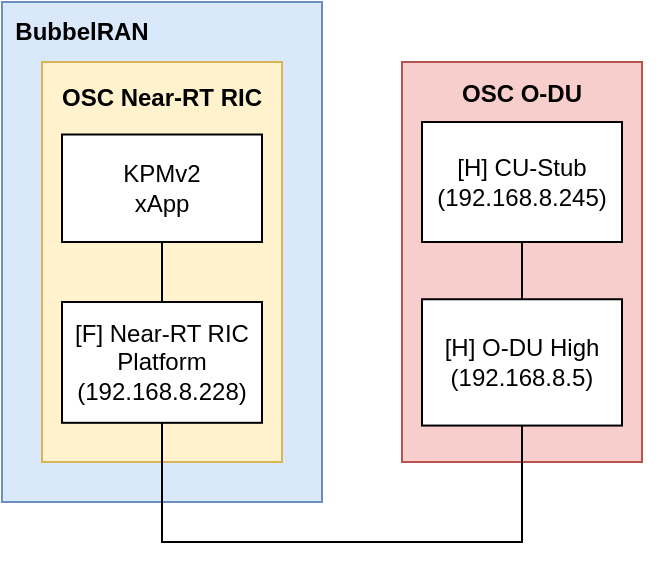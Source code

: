 <mxfile version="21.8.2" type="github">
  <diagram name="System Architecture" id="NCu1bO3Fi99Qid76WdAc">
    <mxGraphModel dx="763" dy="405" grid="1" gridSize="10" guides="1" tooltips="1" connect="1" arrows="1" fold="1" page="1" pageScale="1" pageWidth="850" pageHeight="1100" math="0" shadow="0">
      <root>
        <mxCell id="0" />
        <mxCell id="1" parent="0" />
        <mxCell id="u8hDwnUdwRQBdXQ4vG1z-8" value="" style="group;fontStyle=1" vertex="1" connectable="0" parent="1">
          <mxGeometry x="40" y="50" width="160" height="290" as="geometry" />
        </mxCell>
        <mxCell id="u8hDwnUdwRQBdXQ4vG1z-1" value="" style="rounded=0;whiteSpace=wrap;html=1;fillColor=#dae8fc;strokeColor=#6c8ebf;align=left;" vertex="1" parent="u8hDwnUdwRQBdXQ4vG1z-8">
          <mxGeometry width="160" height="250" as="geometry" />
        </mxCell>
        <mxCell id="u8hDwnUdwRQBdXQ4vG1z-2" value="&lt;b&gt;BubbelRAN&lt;/b&gt;" style="text;html=1;strokeColor=none;fillColor=none;align=center;verticalAlign=middle;whiteSpace=wrap;rounded=0;container=1;" vertex="1" parent="u8hDwnUdwRQBdXQ4vG1z-8">
          <mxGeometry width="80" height="30" as="geometry" />
        </mxCell>
        <mxCell id="u8hDwnUdwRQBdXQ4vG1z-7" value="" style="group" vertex="1" connectable="0" parent="u8hDwnUdwRQBdXQ4vG1z-8">
          <mxGeometry x="20" y="30.003" width="130" height="217.5" as="geometry" />
        </mxCell>
        <mxCell id="u8hDwnUdwRQBdXQ4vG1z-4" value="" style="rounded=0;whiteSpace=wrap;html=1;fillColor=#fff2cc;strokeColor=#d6b656;" vertex="1" parent="u8hDwnUdwRQBdXQ4vG1z-7">
          <mxGeometry width="120" height="200" as="geometry" />
        </mxCell>
        <mxCell id="u8hDwnUdwRQBdXQ4vG1z-5" value="&lt;b&gt;OSC Near-RT RIC&lt;/b&gt;" style="text;html=1;strokeColor=none;fillColor=none;align=center;verticalAlign=middle;whiteSpace=wrap;rounded=0;" vertex="1" parent="u8hDwnUdwRQBdXQ4vG1z-7">
          <mxGeometry width="120" height="36.25" as="geometry" />
        </mxCell>
        <mxCell id="u8hDwnUdwRQBdXQ4vG1z-13" style="edgeStyle=orthogonalEdgeStyle;rounded=0;orthogonalLoop=1;jettySize=auto;html=1;entryX=0.5;entryY=0;entryDx=0;entryDy=0;endArrow=none;endFill=0;" edge="1" parent="u8hDwnUdwRQBdXQ4vG1z-7" source="u8hDwnUdwRQBdXQ4vG1z-6" target="u8hDwnUdwRQBdXQ4vG1z-9">
          <mxGeometry relative="1" as="geometry" />
        </mxCell>
        <mxCell id="u8hDwnUdwRQBdXQ4vG1z-6" value="KPMv2&lt;br&gt;xApp" style="rounded=0;whiteSpace=wrap;html=1;" vertex="1" parent="u8hDwnUdwRQBdXQ4vG1z-7">
          <mxGeometry x="10" y="36.25" width="100" height="53.75" as="geometry" />
        </mxCell>
        <mxCell id="u8hDwnUdwRQBdXQ4vG1z-9" value="[F] Near-RT RIC&lt;br&gt;Platform&lt;br&gt;(192.168.8.228)" style="rounded=0;whiteSpace=wrap;html=1;" vertex="1" parent="u8hDwnUdwRQBdXQ4vG1z-7">
          <mxGeometry x="10" y="119.993" width="100" height="60.417" as="geometry" />
        </mxCell>
        <mxCell id="u8hDwnUdwRQBdXQ4vG1z-19" style="edgeStyle=orthogonalEdgeStyle;rounded=0;orthogonalLoop=1;jettySize=auto;html=1;exitX=0.5;exitY=1;exitDx=0;exitDy=0;" edge="1" parent="u8hDwnUdwRQBdXQ4vG1z-7" source="u8hDwnUdwRQBdXQ4vG1z-6" target="u8hDwnUdwRQBdXQ4vG1z-6">
          <mxGeometry relative="1" as="geometry" />
        </mxCell>
        <mxCell id="u8hDwnUdwRQBdXQ4vG1z-17" value="" style="group" vertex="1" connectable="0" parent="1">
          <mxGeometry x="240" y="80" width="130" height="200" as="geometry" />
        </mxCell>
        <mxCell id="u8hDwnUdwRQBdXQ4vG1z-10" value="" style="rounded=0;whiteSpace=wrap;html=1;fillColor=#f8cecc;strokeColor=#b85450;" vertex="1" parent="u8hDwnUdwRQBdXQ4vG1z-17">
          <mxGeometry width="120" height="200" as="geometry" />
        </mxCell>
        <mxCell id="u8hDwnUdwRQBdXQ4vG1z-11" value="&lt;b&gt;OSC O-DU&lt;/b&gt;" style="text;html=1;strokeColor=none;fillColor=none;align=center;verticalAlign=middle;whiteSpace=wrap;rounded=0;" vertex="1" parent="u8hDwnUdwRQBdXQ4vG1z-17">
          <mxGeometry width="120" height="31.579" as="geometry" />
        </mxCell>
        <mxCell id="u8hDwnUdwRQBdXQ4vG1z-12" value="[H] CU-Stub&lt;br&gt;(192.168.8.245)" style="rounded=0;whiteSpace=wrap;html=1;" vertex="1" parent="u8hDwnUdwRQBdXQ4vG1z-17">
          <mxGeometry x="10" y="30" width="100" height="60" as="geometry" />
        </mxCell>
        <mxCell id="u8hDwnUdwRQBdXQ4vG1z-14" value="[H] O-DU High&lt;br&gt;(192.168.8.5)" style="rounded=0;whiteSpace=wrap;html=1;" vertex="1" parent="u8hDwnUdwRQBdXQ4vG1z-17">
          <mxGeometry x="10" y="118.626" width="100" height="63.158" as="geometry" />
        </mxCell>
        <mxCell id="u8hDwnUdwRQBdXQ4vG1z-15" style="edgeStyle=orthogonalEdgeStyle;rounded=0;orthogonalLoop=1;jettySize=auto;html=1;entryX=0.5;entryY=0;entryDx=0;entryDy=0;endArrow=none;endFill=0;" edge="1" parent="u8hDwnUdwRQBdXQ4vG1z-17" source="u8hDwnUdwRQBdXQ4vG1z-12" target="u8hDwnUdwRQBdXQ4vG1z-14">
          <mxGeometry relative="1" as="geometry" />
        </mxCell>
        <mxCell id="u8hDwnUdwRQBdXQ4vG1z-16" style="edgeStyle=orthogonalEdgeStyle;rounded=0;orthogonalLoop=1;jettySize=auto;html=1;entryX=0.5;entryY=1;entryDx=0;entryDy=0;endArrow=none;endFill=0;" edge="1" parent="1" source="u8hDwnUdwRQBdXQ4vG1z-9" target="u8hDwnUdwRQBdXQ4vG1z-14">
          <mxGeometry relative="1" as="geometry">
            <Array as="points">
              <mxPoint x="120" y="320" />
              <mxPoint x="300" y="320" />
            </Array>
          </mxGeometry>
        </mxCell>
      </root>
    </mxGraphModel>
  </diagram>
</mxfile>
